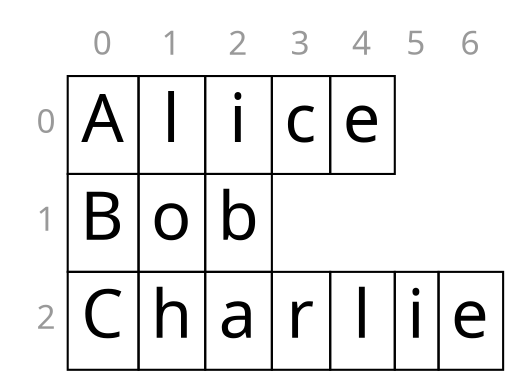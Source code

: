 digraph G {
    node [ shape=box, style=filled, fillcolor=white, fontname="PT Mono", fontsize=32 ]

    list [
        shape=none
        label=<<table border="0" cellspacing="0" cellpadding="5">
            <tr>
                <td></td>
                <td><font color="#999999" point-size="16">0</font></td>
                <td><font color="#999999" point-size="16">1</font></td>
                <td><font color="#999999" point-size="16">2</font></td>
                <td><font color="#999999" point-size="16">3</font></td>
                <td><font color="#999999" point-size="16">4</font></td>
                <td><font color="#999999" point-size="16">5</font></td>
                <td><font color="#999999" point-size="16">6</font></td>
            </tr>
            <tr>
                <td><font color="#999999" point-size="16">0</font></td>
                <td border="1">A</td>
                <td border="1">l</td>
                <td border="1">i</td>
                <td border="1">c</td>
                <td border="1">e</td>
            </tr>
            <tr>
                <td><font color="#999999" point-size="16">1</font></td>
                <td border="1">B</td>
                <td border="1">o</td>
                <td border="1">b</td>
            </tr>
            <tr>
                <td><font color="#999999" point-size="16">2</font></td>
                <td border="1">C</td>
                <td border="1">h</td>
                <td border="1">a</td>
                <td border="1">r</td>
                <td border="1">l</td>
                <td border="1">i</td>
                <td border="1">e</td>
            </tr>
        </table>>
    ]

}
